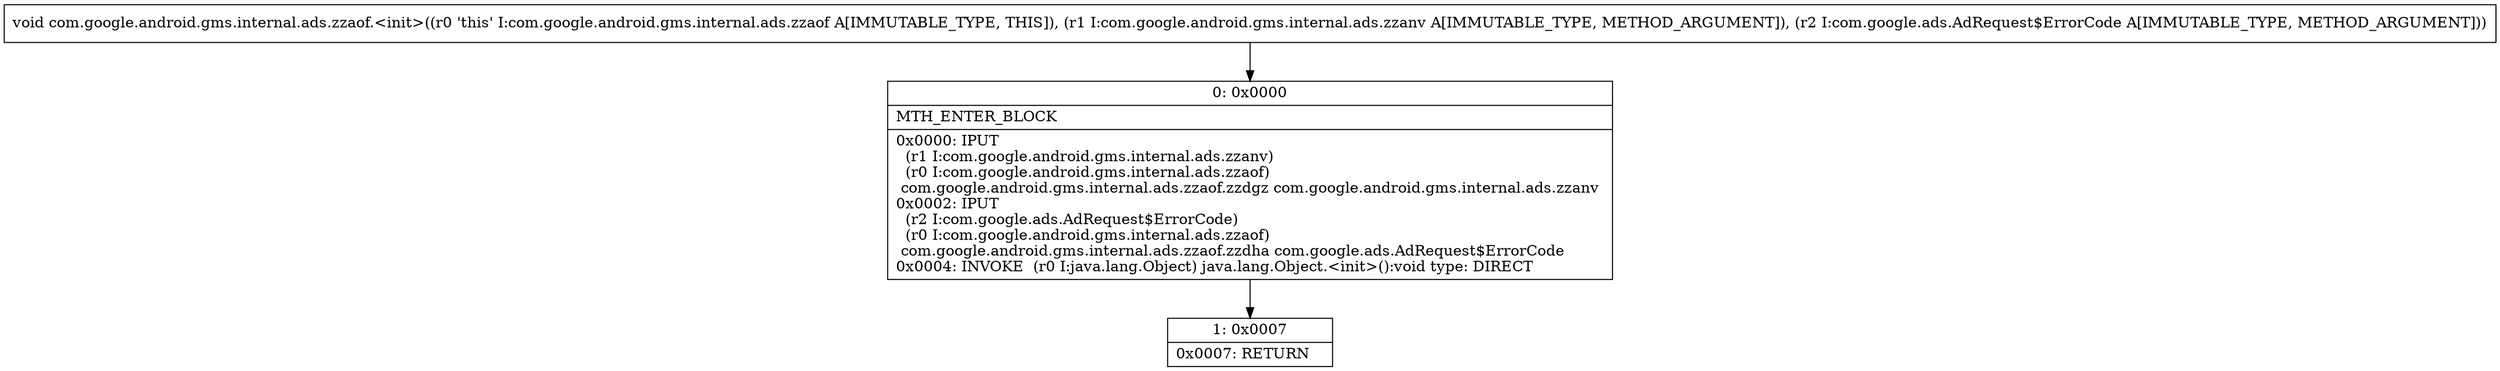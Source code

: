 digraph "CFG forcom.google.android.gms.internal.ads.zzaof.\<init\>(Lcom\/google\/android\/gms\/internal\/ads\/zzanv;Lcom\/google\/ads\/AdRequest$ErrorCode;)V" {
Node_0 [shape=record,label="{0\:\ 0x0000|MTH_ENTER_BLOCK\l|0x0000: IPUT  \l  (r1 I:com.google.android.gms.internal.ads.zzanv)\l  (r0 I:com.google.android.gms.internal.ads.zzaof)\l com.google.android.gms.internal.ads.zzaof.zzdgz com.google.android.gms.internal.ads.zzanv \l0x0002: IPUT  \l  (r2 I:com.google.ads.AdRequest$ErrorCode)\l  (r0 I:com.google.android.gms.internal.ads.zzaof)\l com.google.android.gms.internal.ads.zzaof.zzdha com.google.ads.AdRequest$ErrorCode \l0x0004: INVOKE  (r0 I:java.lang.Object) java.lang.Object.\<init\>():void type: DIRECT \l}"];
Node_1 [shape=record,label="{1\:\ 0x0007|0x0007: RETURN   \l}"];
MethodNode[shape=record,label="{void com.google.android.gms.internal.ads.zzaof.\<init\>((r0 'this' I:com.google.android.gms.internal.ads.zzaof A[IMMUTABLE_TYPE, THIS]), (r1 I:com.google.android.gms.internal.ads.zzanv A[IMMUTABLE_TYPE, METHOD_ARGUMENT]), (r2 I:com.google.ads.AdRequest$ErrorCode A[IMMUTABLE_TYPE, METHOD_ARGUMENT])) }"];
MethodNode -> Node_0;
Node_0 -> Node_1;
}

